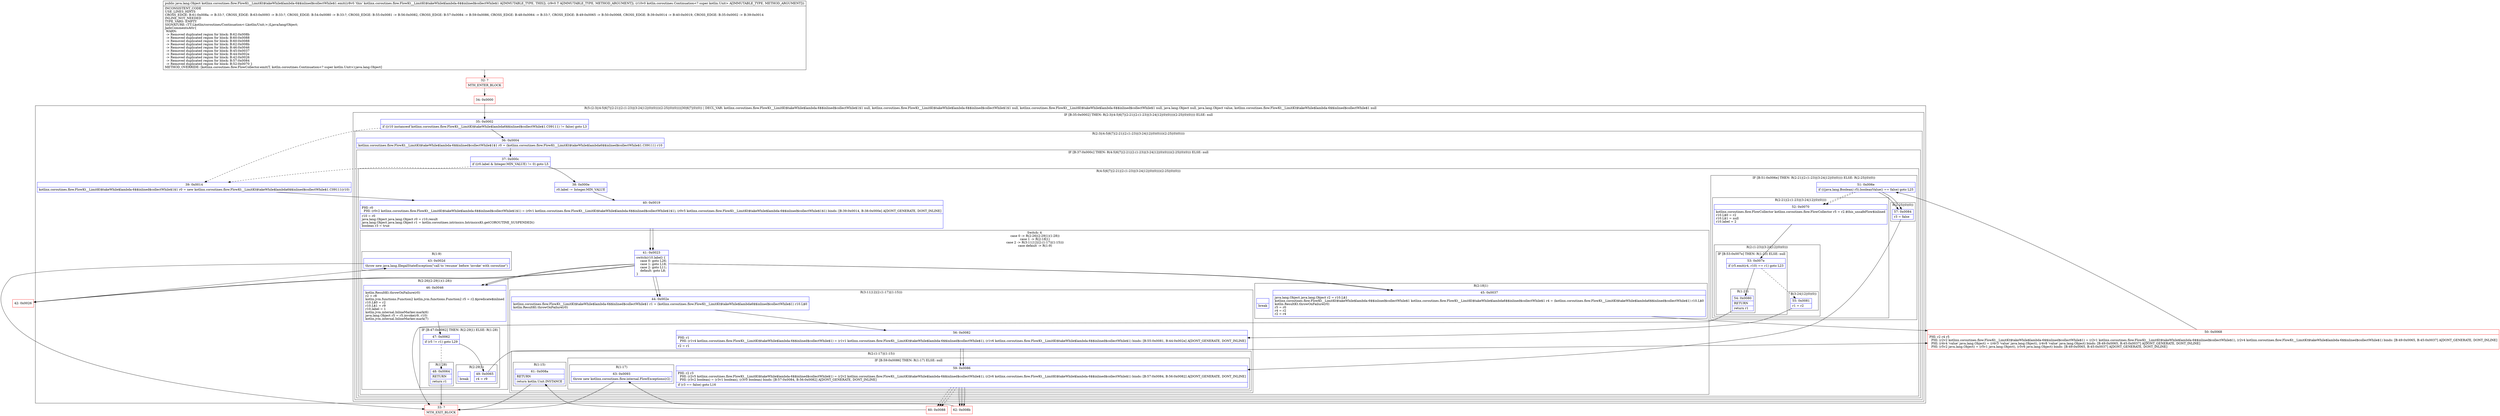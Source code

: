 digraph "CFG forkotlinx.coroutines.flow.FlowKt__LimitKt$takeWhile$lambda\-6$$inlined$collectWhile$1.emit(Ljava\/lang\/Object;Lkotlin\/coroutines\/Continuation;)Ljava\/lang\/Object;" {
subgraph cluster_Region_1076384548 {
label = "R(5:(2:3|(4:5|6|7|(2:21|(2:(1:23)|(3:24|12|(0)(0))))(2:25|(0)(0))))|30|6|7|(0)(0)) | DECL_VAR: kotlinx.coroutines.flow.FlowKt__LimitKt$takeWhile$lambda\-6$$inlined$collectWhile$1$1 null, kotlinx.coroutines.flow.FlowKt__LimitKt$takeWhile$lambda\-6$$inlined$collectWhile$1$1 null, kotlinx.coroutines.flow.FlowKt__LimitKt$takeWhile$lambda\-6$$inlined$collectWhile$1 null, java.lang.Object null, java.lang.Object value, kotlinx.coroutines.flow.FlowKt__LimitKt$takeWhile$lambda\-6$$inlined$collectWhile$1 null\l";
node [shape=record,color=blue];
subgraph cluster_IfRegion_564974551 {
label = "IF [B:35:0x0002] THEN: R(2:3|(4:5|6|7|(2:21|(2:(1:23)|(3:24|12|(0)(0))))(2:25|(0)(0)))) ELSE: null";
node [shape=record,color=blue];
Node_35 [shape=record,label="{35\:\ 0x0002|if ((r10 instanceof kotlinx.coroutines.flow.FlowKt__LimitKt$takeWhile$lambda6$$inlined$collectWhile$1.C09111) != false) goto L3\l}"];
subgraph cluster_Region_1370641464 {
label = "R(2:3|(4:5|6|7|(2:21|(2:(1:23)|(3:24|12|(0)(0))))(2:25|(0)(0))))";
node [shape=record,color=blue];
Node_36 [shape=record,label="{36\:\ 0x0004|kotlinx.coroutines.flow.FlowKt__LimitKt$takeWhile$lambda\-6$$inlined$collectWhile$1$1 r0 = (kotlinx.coroutines.flow.FlowKt__LimitKt$takeWhile$lambda6$$inlined$collectWhile$1.C09111) r10\l}"];
subgraph cluster_IfRegion_374553043 {
label = "IF [B:37:0x000c] THEN: R(4:5|6|7|(2:21|(2:(1:23)|(3:24|12|(0)(0))))(2:25|(0)(0))) ELSE: null";
node [shape=record,color=blue];
Node_37 [shape=record,label="{37\:\ 0x000c|if ((r0.label & Integer.MIN_VALUE) != 0) goto L5\l}"];
subgraph cluster_Region_256858613 {
label = "R(4:5|6|7|(2:21|(2:(1:23)|(3:24|12|(0)(0))))(2:25|(0)(0)))";
node [shape=record,color=blue];
Node_38 [shape=record,label="{38\:\ 0x000e|r0.label \-= Integer.MIN_VALUE\l}"];
Node_40 [shape=record,label="{40\:\ 0x0019|PHI: r0 \l  PHI: (r0v2 kotlinx.coroutines.flow.FlowKt__LimitKt$takeWhile$lambda\-6$$inlined$collectWhile$1$1) = (r0v1 kotlinx.coroutines.flow.FlowKt__LimitKt$takeWhile$lambda\-6$$inlined$collectWhile$1$1), (r0v5 kotlinx.coroutines.flow.FlowKt__LimitKt$takeWhile$lambda\-6$$inlined$collectWhile$1$1) binds: [B:39:0x0014, B:38:0x000e] A[DONT_GENERATE, DONT_INLINE]\l|r10 = r0\ljava.lang.Object java.lang.Object r0 = r10.result\ljava.lang.Object java.lang.Object r1 = kotlin.coroutines.intrinsics.IntrinsicsKt.getCOROUTINE_SUSPENDED()\lboolean r3 = true\l}"];
subgraph cluster_SwitchRegion_1159324266 {
label = "Switch: 4
 case 0 -> R(2:26|(2:29|1)(1:28))
 case 1 -> R(2:18|1)
 case 2 -> R(3:11|12|(2:(1:17)|(1:15)))
 case default -> R(1:9)";
node [shape=record,color=blue];
Node_41 [shape=record,label="{41\:\ 0x0023|switch(r10.label) \{\l    case 0: goto L26;\l    case 1: goto L18;\l    case 2: goto L11;\l    default: goto L8;\l\}\l}"];
subgraph cluster_Region_1193949342 {
label = "R(2:26|(2:29|1)(1:28))";
node [shape=record,color=blue];
Node_46 [shape=record,label="{46\:\ 0x0046|kotlin.ResultKt.throwOnFailure(r0)\lr2 = r8\lkotlin.jvm.functions.Function2 kotlin.jvm.functions.Function2 r5 = r2.$predicate$inlined\lr10.L$0 = r2\lr10.L$1 = r9\lr10.label = 1\lkotlin.jvm.internal.InlineMarker.mark(6)\ljava.lang.Object r5 = r5.invoke(r9, r10)\lkotlin.jvm.internal.InlineMarker.mark(7)\l}"];
subgraph cluster_IfRegion_869274386 {
label = "IF [B:47:0x0062] THEN: R(2:29|1) ELSE: R(1:28)";
node [shape=record,color=blue];
Node_47 [shape=record,label="{47\:\ 0x0062|if (r5 != r1) goto L29\l}"];
subgraph cluster_Region_638009793 {
label = "R(2:29|1)";
node [shape=record,color=blue];
Node_49 [shape=record,label="{49\:\ 0x0065|r4 = r9\l}"];
Node_InsnContainer_402396657 [shape=record,label="{|break\l}"];
}
subgraph cluster_Region_869979909 {
label = "R(1:28)";
node [shape=record,color=blue];
Node_48 [shape=record,label="{48\:\ 0x0064|RETURN\l|return r1\l}"];
}
}
}
subgraph cluster_Region_75151319 {
label = "R(2:18|1)";
node [shape=record,color=blue];
Node_45 [shape=record,label="{45\:\ 0x0037|java.lang.Object java.lang.Object r2 = r10.L$1\lkotlinx.coroutines.flow.FlowKt__LimitKt$takeWhile$lambda\-6$$inlined$collectWhile$1 kotlinx.coroutines.flow.FlowKt__LimitKt$takeWhile$lambda6$$inlined$collectWhile$1 r4 = (kotlinx.coroutines.flow.FlowKt__LimitKt$takeWhile$lambda6$$inlined$collectWhile$1) r10.L$0\lkotlin.ResultKt.throwOnFailure(r0)\lr5 = r0\lr4 = r2\lr2 = r4\l}"];
Node_InsnContainer_151441175 [shape=record,label="{|break\l}"];
}
subgraph cluster_Region_1905247836 {
label = "R(3:11|12|(2:(1:17)|(1:15)))";
node [shape=record,color=blue];
Node_44 [shape=record,label="{44\:\ 0x002e|kotlinx.coroutines.flow.FlowKt__LimitKt$takeWhile$lambda\-6$$inlined$collectWhile$1 r1 = (kotlinx.coroutines.flow.FlowKt__LimitKt$takeWhile$lambda6$$inlined$collectWhile$1) r10.L$0\lkotlin.ResultKt.throwOnFailure(r0)\l}"];
Node_56 [shape=record,label="{56\:\ 0x0082|PHI: r1 \l  PHI: (r1v4 kotlinx.coroutines.flow.FlowKt__LimitKt$takeWhile$lambda\-6$$inlined$collectWhile$1) = (r1v1 kotlinx.coroutines.flow.FlowKt__LimitKt$takeWhile$lambda\-6$$inlined$collectWhile$1), (r1v6 kotlinx.coroutines.flow.FlowKt__LimitKt$takeWhile$lambda\-6$$inlined$collectWhile$1) binds: [B:55:0x0081, B:44:0x002e] A[DONT_GENERATE, DONT_INLINE]\l|r2 = r1\l}"];
subgraph cluster_Region_1324582795 {
label = "R(2:(1:17)|(1:15))";
node [shape=record,color=blue];
subgraph cluster_IfRegion_2146979817 {
label = "IF [B:59:0x0086] THEN: R(1:17) ELSE: null";
node [shape=record,color=blue];
Node_59 [shape=record,label="{59\:\ 0x0086|PHI: r2 r3 \l  PHI: (r2v5 kotlinx.coroutines.flow.FlowKt__LimitKt$takeWhile$lambda\-6$$inlined$collectWhile$1) = (r2v2 kotlinx.coroutines.flow.FlowKt__LimitKt$takeWhile$lambda\-6$$inlined$collectWhile$1), (r2v6 kotlinx.coroutines.flow.FlowKt__LimitKt$takeWhile$lambda\-6$$inlined$collectWhile$1) binds: [B:57:0x0084, B:56:0x0082] A[DONT_GENERATE, DONT_INLINE]\l  PHI: (r3v2 boolean) = (r3v1 boolean), (r3v0 boolean) binds: [B:57:0x0084, B:56:0x0082] A[DONT_GENERATE, DONT_INLINE]\l|if (r3 == false) goto L16\l}"];
subgraph cluster_Region_1096921639 {
label = "R(1:17)";
node [shape=record,color=blue];
Node_63 [shape=record,label="{63\:\ 0x0093|throw new kotlinx.coroutines.flow.internal.FlowExceptions(r2)\l}"];
}
}
subgraph cluster_Region_910521447 {
label = "R(1:15)";
node [shape=record,color=blue];
Node_61 [shape=record,label="{61\:\ 0x008a|RETURN\l|return kotlin.Unit.INSTANCE\l}"];
}
}
}
subgraph cluster_Region_159677391 {
label = "R(1:9)";
node [shape=record,color=blue];
Node_43 [shape=record,label="{43\:\ 0x002d|throw new java.lang.IllegalStateException(\"call to 'resume' before 'invoke' with coroutine\")\l}"];
}
}
subgraph cluster_IfRegion_1536785067 {
label = "IF [B:51:0x006e] THEN: R(2:21|(2:(1:23)|(3:24|12|(0)(0)))) ELSE: R(2:25|(0)(0))";
node [shape=record,color=blue];
Node_51 [shape=record,label="{51\:\ 0x006e|if (((java.lang.Boolean) r5).booleanValue() == false) goto L25\l}"];
subgraph cluster_Region_2072998069 {
label = "R(2:21|(2:(1:23)|(3:24|12|(0)(0))))";
node [shape=record,color=blue];
Node_52 [shape=record,label="{52\:\ 0x0070|kotlinx.coroutines.flow.FlowCollector kotlinx.coroutines.flow.FlowCollector r5 = r2.$this_unsafeFlow$inlined\lr10.L$0 = r2\lr10.L$1 = null\lr10.label = 2\l}"];
subgraph cluster_Region_388303733 {
label = "R(2:(1:23)|(3:24|12|(0)(0)))";
node [shape=record,color=blue];
subgraph cluster_IfRegion_1836538258 {
label = "IF [B:53:0x007e] THEN: R(1:23) ELSE: null";
node [shape=record,color=blue];
Node_53 [shape=record,label="{53\:\ 0x007e|if (r5.emit(r4, r10) == r1) goto L23\l}"];
subgraph cluster_Region_1689695013 {
label = "R(1:23)";
node [shape=record,color=blue];
Node_54 [shape=record,label="{54\:\ 0x0080|RETURN\l|return r1\l}"];
}
}
subgraph cluster_Region_465424984 {
label = "R(3:24|12|(0)(0))";
node [shape=record,color=blue];
Node_55 [shape=record,label="{55\:\ 0x0081|r1 = r2\l}"];
Node_56 [shape=record,label="{56\:\ 0x0082|PHI: r1 \l  PHI: (r1v4 kotlinx.coroutines.flow.FlowKt__LimitKt$takeWhile$lambda\-6$$inlined$collectWhile$1) = (r1v1 kotlinx.coroutines.flow.FlowKt__LimitKt$takeWhile$lambda\-6$$inlined$collectWhile$1), (r1v6 kotlinx.coroutines.flow.FlowKt__LimitKt$takeWhile$lambda\-6$$inlined$collectWhile$1) binds: [B:55:0x0081, B:44:0x002e] A[DONT_GENERATE, DONT_INLINE]\l|r2 = r1\l}"];
subgraph cluster_IfRegion_452972012 {
label = "IF [B:59:0x0086] THEN: R(0) ELSE: R(0)";
node [shape=record,color=blue];
Node_59 [shape=record,label="{59\:\ 0x0086|PHI: r2 r3 \l  PHI: (r2v5 kotlinx.coroutines.flow.FlowKt__LimitKt$takeWhile$lambda\-6$$inlined$collectWhile$1) = (r2v2 kotlinx.coroutines.flow.FlowKt__LimitKt$takeWhile$lambda\-6$$inlined$collectWhile$1), (r2v6 kotlinx.coroutines.flow.FlowKt__LimitKt$takeWhile$lambda\-6$$inlined$collectWhile$1) binds: [B:57:0x0084, B:56:0x0082] A[DONT_GENERATE, DONT_INLINE]\l  PHI: (r3v2 boolean) = (r3v1 boolean), (r3v0 boolean) binds: [B:57:0x0084, B:56:0x0082] A[DONT_GENERATE, DONT_INLINE]\l|if (r3 == false) goto L16\l}"];
subgraph cluster_Region_182363066 {
label = "R(0)";
node [shape=record,color=blue];
}
subgraph cluster_Region_539949869 {
label = "R(0)";
node [shape=record,color=blue];
}
}
}
}
}
subgraph cluster_Region_1283694056 {
label = "R(2:25|(0)(0))";
node [shape=record,color=blue];
Node_57 [shape=record,label="{57\:\ 0x0084|r3 = false\l}"];
subgraph cluster_IfRegion_1258383885 {
label = "IF [B:59:0x0086] THEN: R(0) ELSE: R(0)";
node [shape=record,color=blue];
Node_59 [shape=record,label="{59\:\ 0x0086|PHI: r2 r3 \l  PHI: (r2v5 kotlinx.coroutines.flow.FlowKt__LimitKt$takeWhile$lambda\-6$$inlined$collectWhile$1) = (r2v2 kotlinx.coroutines.flow.FlowKt__LimitKt$takeWhile$lambda\-6$$inlined$collectWhile$1), (r2v6 kotlinx.coroutines.flow.FlowKt__LimitKt$takeWhile$lambda\-6$$inlined$collectWhile$1) binds: [B:57:0x0084, B:56:0x0082] A[DONT_GENERATE, DONT_INLINE]\l  PHI: (r3v2 boolean) = (r3v1 boolean), (r3v0 boolean) binds: [B:57:0x0084, B:56:0x0082] A[DONT_GENERATE, DONT_INLINE]\l|if (r3 == false) goto L16\l}"];
subgraph cluster_Region_821199265 {
label = "R(0)";
node [shape=record,color=blue];
}
subgraph cluster_Region_263412329 {
label = "R(0)";
node [shape=record,color=blue];
}
}
}
}
}
}
}
}
Node_39 [shape=record,label="{39\:\ 0x0014|kotlinx.coroutines.flow.FlowKt__LimitKt$takeWhile$lambda\-6$$inlined$collectWhile$1$1 r0 = new kotlinx.coroutines.flow.FlowKt__LimitKt$takeWhile$lambda6$$inlined$collectWhile$1.C09111(r10)\l}"];
Node_40 [shape=record,label="{40\:\ 0x0019|PHI: r0 \l  PHI: (r0v2 kotlinx.coroutines.flow.FlowKt__LimitKt$takeWhile$lambda\-6$$inlined$collectWhile$1$1) = (r0v1 kotlinx.coroutines.flow.FlowKt__LimitKt$takeWhile$lambda\-6$$inlined$collectWhile$1$1), (r0v5 kotlinx.coroutines.flow.FlowKt__LimitKt$takeWhile$lambda\-6$$inlined$collectWhile$1$1) binds: [B:39:0x0014, B:38:0x000e] A[DONT_GENERATE, DONT_INLINE]\l|r10 = r0\ljava.lang.Object java.lang.Object r0 = r10.result\ljava.lang.Object java.lang.Object r1 = kotlin.coroutines.intrinsics.IntrinsicsKt.getCOROUTINE_SUSPENDED()\lboolean r3 = true\l}"];
subgraph cluster_SwitchRegion_1013096420 {
label = "Switch: 0";
node [shape=record,color=blue];
Node_41 [shape=record,label="{41\:\ 0x0023|switch(r10.label) \{\l    case 0: goto L26;\l    case 1: goto L18;\l    case 2: goto L11;\l    default: goto L8;\l\}\l}"];
}
subgraph cluster_IfRegion_1888480086 {
label = "IF [B:51:0x006e] THEN: R(0) ELSE: R(0)";
node [shape=record,color=blue];
Node_51 [shape=record,label="{51\:\ 0x006e|if (((java.lang.Boolean) r5).booleanValue() == false) goto L25\l}"];
subgraph cluster_Region_665817593 {
label = "R(0)";
node [shape=record,color=blue];
}
subgraph cluster_Region_66380580 {
label = "R(0)";
node [shape=record,color=blue];
}
}
}
Node_32 [shape=record,color=red,label="{32\:\ ?|MTH_ENTER_BLOCK\l}"];
Node_34 [shape=record,color=red,label="{34\:\ 0x0000}"];
Node_42 [shape=record,color=red,label="{42\:\ 0x0026}"];
Node_33 [shape=record,color=red,label="{33\:\ ?|MTH_EXIT_BLOCK\l}"];
Node_60 [shape=record,color=red,label="{60\:\ 0x0088}"];
Node_62 [shape=record,color=red,label="{62\:\ 0x008b}"];
Node_50 [shape=record,color=red,label="{50\:\ 0x0068|PHI: r2 r4 r5 \l  PHI: (r2v2 kotlinx.coroutines.flow.FlowKt__LimitKt$takeWhile$lambda\-6$$inlined$collectWhile$1) = (r2v1 kotlinx.coroutines.flow.FlowKt__LimitKt$takeWhile$lambda\-6$$inlined$collectWhile$1), (r2v4 kotlinx.coroutines.flow.FlowKt__LimitKt$takeWhile$lambda\-6$$inlined$collectWhile$1) binds: [B:49:0x0065, B:45:0x0037] A[DONT_GENERATE, DONT_INLINE]\l  PHI: (r4v4 'value' java.lang.Object) = (r4v3 'value' java.lang.Object), (r4v8 'value' java.lang.Object) binds: [B:49:0x0065, B:45:0x0037] A[DONT_GENERATE, DONT_INLINE]\l  PHI: (r5v2 java.lang.Object) = (r5v1 java.lang.Object), (r5v6 java.lang.Object) binds: [B:49:0x0065, B:45:0x0037] A[DONT_GENERATE, DONT_INLINE]\l}"];
MethodNode[shape=record,label="{public java.lang.Object kotlinx.coroutines.flow.FlowKt__LimitKt$takeWhile$lambda\-6$$inlined$collectWhile$1.emit((r8v0 'this' kotlinx.coroutines.flow.FlowKt__LimitKt$takeWhile$lambda\-6$$inlined$collectWhile$1 A[IMMUTABLE_TYPE, THIS]), (r9v0 T A[IMMUTABLE_TYPE, METHOD_ARGUMENT]), (r10v0 kotlin.coroutines.Continuation\<? super kotlin.Unit\> A[IMMUTABLE_TYPE, METHOD_ARGUMENT]))  | INCONSISTENT_CODE\lUSE_LINES_HINTS\lCROSS_EDGE: B:61:0x008a \-\> B:33:?, CROSS_EDGE: B:63:0x0093 \-\> B:33:?, CROSS_EDGE: B:54:0x0080 \-\> B:33:?, CROSS_EDGE: B:55:0x0081 \-\> B:56:0x0082, CROSS_EDGE: B:57:0x0084 \-\> B:59:0x0086, CROSS_EDGE: B:48:0x0064 \-\> B:33:?, CROSS_EDGE: B:49:0x0065 \-\> B:50:0x0068, CROSS_EDGE: B:39:0x0014 \-\> B:40:0x0019, CROSS_EDGE: B:35:0x0002 \-\> B:39:0x0014\lINLINE_NOT_NEEDED\lTYPE_VARS: EMPTY\lSIGNATURE: (TT;Lkotlin\/coroutines\/Continuation\<\-Lkotlin\/Unit;\>;)Ljava\/lang\/Object;\lJadxCommentsAttr\{\l WARN: \l \-\> Removed duplicated region for block: B:62:0x008b \l \-\> Removed duplicated region for block: B:60:0x0088 \l \-\> Removed duplicated region for block: B:60:0x0088 \l \-\> Removed duplicated region for block: B:62:0x008b \l \-\> Removed duplicated region for block: B:46:0x0046 \l \-\> Removed duplicated region for block: B:45:0x0037 \l \-\> Removed duplicated region for block: B:44:0x002e \l \-\> Removed duplicated region for block: B:42:0x0026 \l \-\> Removed duplicated region for block: B:57:0x0084 \l \-\> Removed duplicated region for block: B:52:0x0070 \}\lMETHOD_OVERRIDE: [kotlinx.coroutines.flow.FlowCollector.emit(T, kotlin.coroutines.Continuation\<? super kotlin.Unit\>):java.lang.Object]\l}"];
MethodNode -> Node_32;Node_35 -> Node_36;
Node_35 -> Node_39[style=dashed];
Node_36 -> Node_37;
Node_37 -> Node_38;
Node_37 -> Node_39[style=dashed];
Node_38 -> Node_40;
Node_40 -> Node_41;
Node_41 -> Node_42;
Node_41 -> Node_44;
Node_41 -> Node_45;
Node_41 -> Node_46;
Node_46 -> Node_47;
Node_47 -> Node_48[style=dashed];
Node_47 -> Node_49;
Node_49 -> Node_50;
Node_48 -> Node_33;
Node_45 -> Node_50;
Node_44 -> Node_56;
Node_56 -> Node_59;
Node_59 -> Node_60[style=dashed];
Node_59 -> Node_62;
Node_63 -> Node_33;
Node_61 -> Node_33;
Node_43 -> Node_33;
Node_51 -> Node_52[style=dashed];
Node_51 -> Node_57;
Node_52 -> Node_53;
Node_53 -> Node_54;
Node_53 -> Node_55[style=dashed];
Node_54 -> Node_33;
Node_55 -> Node_56;
Node_56 -> Node_59;
Node_59 -> Node_60[style=dashed];
Node_59 -> Node_62;
Node_57 -> Node_59;
Node_59 -> Node_60[style=dashed];
Node_59 -> Node_62;
Node_39 -> Node_40;
Node_40 -> Node_41;
Node_41 -> Node_42;
Node_41 -> Node_44;
Node_41 -> Node_45;
Node_41 -> Node_46;
Node_51 -> Node_52[style=dashed];
Node_51 -> Node_57;
Node_32 -> Node_34;
Node_34 -> Node_35;
Node_42 -> Node_43;
Node_60 -> Node_61;
Node_62 -> Node_63;
Node_50 -> Node_51;
}

